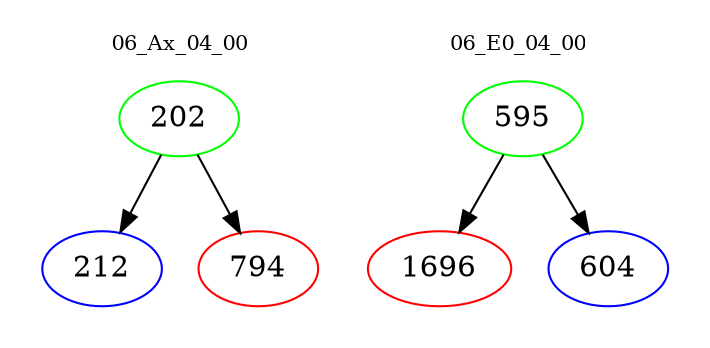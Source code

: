 digraph{
subgraph cluster_0 {
color = white
label = "06_Ax_04_00";
fontsize=10;
T0_202 [label="202", color="green"]
T0_202 -> T0_212 [color="black"]
T0_212 [label="212", color="blue"]
T0_202 -> T0_794 [color="black"]
T0_794 [label="794", color="red"]
}
subgraph cluster_1 {
color = white
label = "06_E0_04_00";
fontsize=10;
T1_595 [label="595", color="green"]
T1_595 -> T1_1696 [color="black"]
T1_1696 [label="1696", color="red"]
T1_595 -> T1_604 [color="black"]
T1_604 [label="604", color="blue"]
}
}
